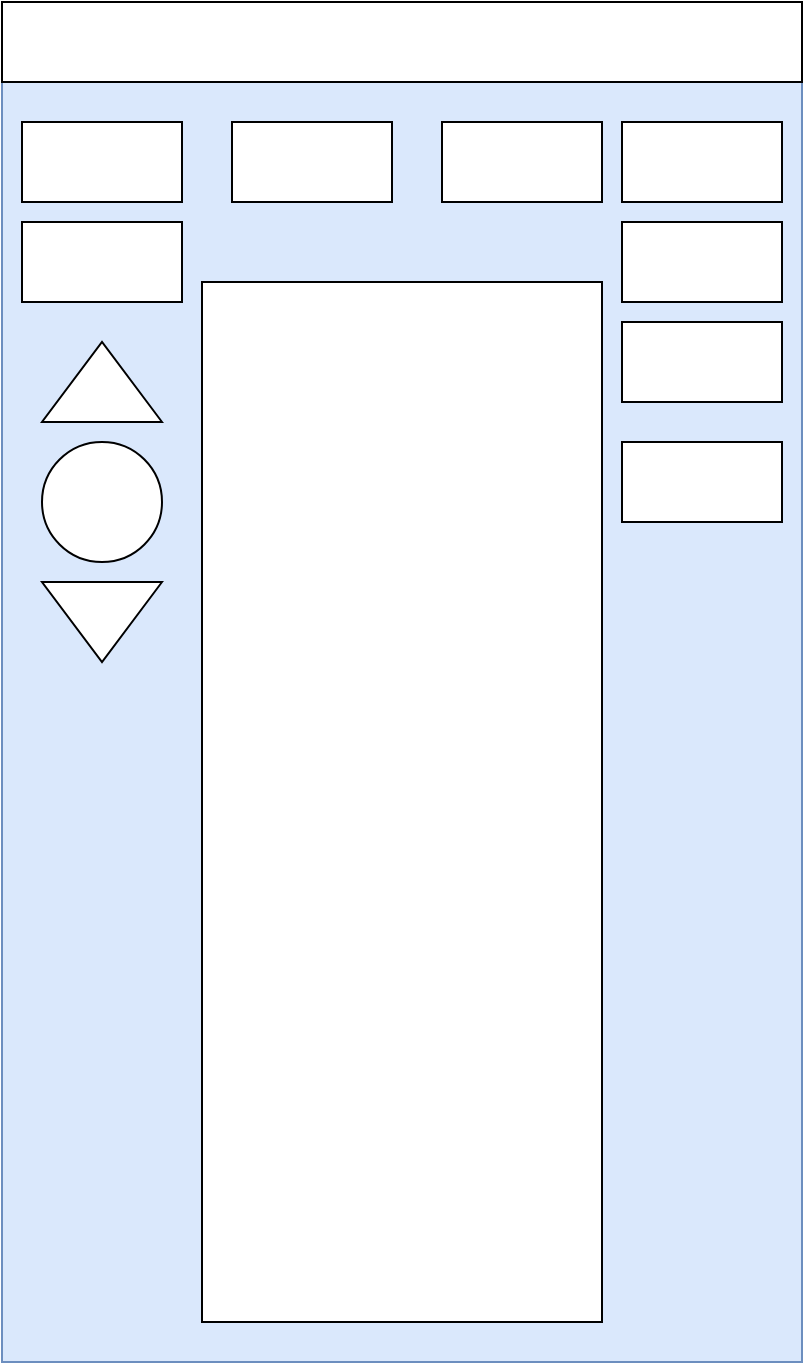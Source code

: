 <mxfile version="12.3.3" type="device" pages="1"><diagram id="-fd3CKtQi3ZI_cgTGxkT" name="Page-1"><mxGraphModel dx="2066" dy="1087" grid="1" gridSize="10" guides="1" tooltips="1" connect="1" arrows="1" fold="1" page="1" pageScale="1" pageWidth="850" pageHeight="1100" math="0" shadow="0"><root><mxCell id="0"/><mxCell id="1" parent="0"/><mxCell id="ygQgMcgrRFv3CZzQAtkm-2" value="" style="rounded=0;whiteSpace=wrap;html=1;fillColor=#dae8fc;strokeColor=#6c8ebf;" vertex="1" parent="1"><mxGeometry x="240" y="120" width="400" height="680" as="geometry"/></mxCell><mxCell id="ygQgMcgrRFv3CZzQAtkm-3" value="" style="rounded=0;whiteSpace=wrap;html=1;" vertex="1" parent="1"><mxGeometry x="340" y="260" width="200" height="520" as="geometry"/></mxCell><mxCell id="ygQgMcgrRFv3CZzQAtkm-4" value="" style="rounded=0;whiteSpace=wrap;html=1;" vertex="1" parent="1"><mxGeometry x="240" y="120" width="400" height="40" as="geometry"/></mxCell><mxCell id="ygQgMcgrRFv3CZzQAtkm-5" value="" style="rounded=0;whiteSpace=wrap;html=1;" vertex="1" parent="1"><mxGeometry x="250" y="180" width="80" height="40" as="geometry"/></mxCell><mxCell id="ygQgMcgrRFv3CZzQAtkm-15" value="" style="rounded=0;whiteSpace=wrap;html=1;" vertex="1" parent="1"><mxGeometry x="355" y="180" width="80" height="40" as="geometry"/></mxCell><mxCell id="ygQgMcgrRFv3CZzQAtkm-16" value="" style="rounded=0;whiteSpace=wrap;html=1;" vertex="1" parent="1"><mxGeometry x="460" y="180" width="80" height="40" as="geometry"/></mxCell><mxCell id="ygQgMcgrRFv3CZzQAtkm-17" value="" style="rounded=0;whiteSpace=wrap;html=1;" vertex="1" parent="1"><mxGeometry x="550" y="180" width="80" height="40" as="geometry"/></mxCell><mxCell id="ygQgMcgrRFv3CZzQAtkm-18" value="" style="rounded=0;whiteSpace=wrap;html=1;" vertex="1" parent="1"><mxGeometry x="250" y="230" width="80" height="40" as="geometry"/></mxCell><mxCell id="ygQgMcgrRFv3CZzQAtkm-19" value="" style="rounded=0;whiteSpace=wrap;html=1;" vertex="1" parent="1"><mxGeometry x="550" y="340" width="80" height="40" as="geometry"/></mxCell><mxCell id="ygQgMcgrRFv3CZzQAtkm-20" value="" style="rounded=0;whiteSpace=wrap;html=1;" vertex="1" parent="1"><mxGeometry x="550" y="230" width="80" height="40" as="geometry"/></mxCell><mxCell id="ygQgMcgrRFv3CZzQAtkm-21" value="" style="rounded=0;whiteSpace=wrap;html=1;" vertex="1" parent="1"><mxGeometry x="550" y="280" width="80" height="40" as="geometry"/></mxCell><mxCell id="ygQgMcgrRFv3CZzQAtkm-22" value="" style="ellipse;whiteSpace=wrap;html=1;aspect=fixed;" vertex="1" parent="1"><mxGeometry x="260" y="340" width="60" height="60" as="geometry"/></mxCell><mxCell id="ygQgMcgrRFv3CZzQAtkm-23" value="" style="triangle;whiteSpace=wrap;html=1;flipH=0;flipV=1;direction=south;" vertex="1" parent="1"><mxGeometry x="260" y="290" width="60" height="40" as="geometry"/></mxCell><mxCell id="ygQgMcgrRFv3CZzQAtkm-24" value="" style="triangle;whiteSpace=wrap;html=1;flipH=0;flipV=0;direction=south;" vertex="1" parent="1"><mxGeometry x="260" y="410" width="60" height="40" as="geometry"/></mxCell></root></mxGraphModel></diagram></mxfile>